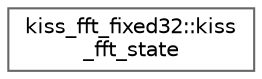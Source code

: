 digraph "Graphical Class Hierarchy"
{
 // LATEX_PDF_SIZE
  bgcolor="transparent";
  edge [fontname=Helvetica,fontsize=10,labelfontname=Helvetica,labelfontsize=10];
  node [fontname=Helvetica,fontsize=10,shape=box,height=0.2,width=0.4];
  rankdir="LR";
  Node0 [id="Node000000",label="kiss_fft_fixed32::kiss\l_fft_state",height=0.2,width=0.4,color="grey40", fillcolor="white", style="filled",URL="$structkiss__fft__fixed32_1_1kiss__fft__state.html",tooltip=" "];
}

